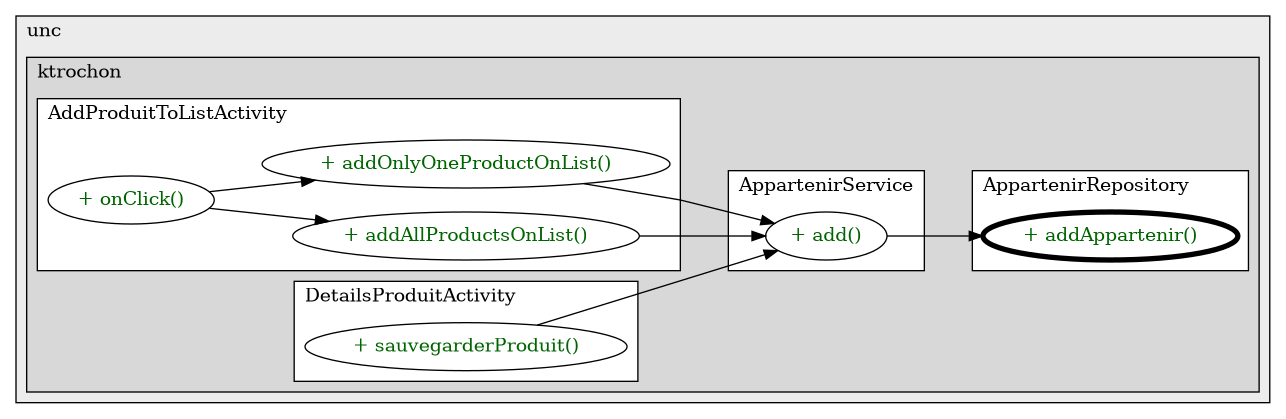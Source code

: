 @startuml

/' diagram meta data start
config=CallConfiguration;
{
  "rootMethod": "nc.unc.ktrochon.pocketlist.repository.AppartenirRepository#addAppartenir(int,int,int)",
  "projectClassification": {
    "searchMode": "OpenProject", // OpenProject, AllProjects
    "includedProjects": "",
    "pathEndKeywords": "*.impl",
    "isClientPath": "",
    "isClientName": "",
    "isTestPath": "",
    "isTestName": "",
    "isMappingPath": "",
    "isMappingName": "",
    "isDataAccessPath": "",
    "isDataAccessName": "",
    "isDataStructurePath": "",
    "isDataStructureName": "",
    "isInterfaceStructuresPath": "",
    "isInterfaceStructuresName": "",
    "isEntryPointPath": "",
    "isEntryPointName": "",
    "treatFinalFieldsAsMandatory": false
  },
  "graphRestriction": {
    "classPackageExcludeFilter": "",
    "classPackageIncludeFilter": "",
    "classNameExcludeFilter": "",
    "classNameIncludeFilter": "",
    "methodNameExcludeFilter": "",
    "methodNameIncludeFilter": "",
    "removeByInheritance": "", // inheritance/annotation based filtering is done in a second step
    "removeByAnnotation": "",
    "removeByClassPackage": "", // cleanup the graph after inheritance/annotation based filtering is done
    "removeByClassName": "",
    "cutMappings": false,
    "cutEnum": true,
    "cutTests": true,
    "cutClient": true,
    "cutDataAccess": true,
    "cutInterfaceStructures": true,
    "cutDataStructures": true,
    "cutGetterAndSetter": true,
    "cutConstructors": true
  },
  "graphTraversal": {
    "forwardDepth": 3,
    "backwardDepth": 3,
    "classPackageExcludeFilter": "",
    "classPackageIncludeFilter": "",
    "classNameExcludeFilter": "",
    "classNameIncludeFilter": "",
    "methodNameExcludeFilter": "",
    "methodNameIncludeFilter": "",
    "hideMappings": false,
    "hideDataStructures": false,
    "hidePrivateMethods": true,
    "hideInterfaceCalls": true, // indirection: implementation -> interface (is hidden) -> implementation
    "onlyShowApplicationEntryPoints": false, // root node is included
    "useMethodCallsForStructureDiagram": "ForwardOnly" // ForwardOnly, BothDirections, No
  },
  "details": {
    "aggregation": "GroupByClass", // ByClass, GroupByClass, None
    "showMethodParametersTypes": false,
    "showMethodParametersNames": false,
    "showMethodReturnType": false,
    "showPackageLevels": 2,
    "showCallOrder": false,
    "edgeMode": "MethodsOnly", // TypesOnly, MethodsOnly, TypesAndMethods, MethodsAndDirectTypeUsage
    "showDetailedClassStructure": false
  },
  "rootClass": "nc.unc.ktrochon.pocketlist.repository.AppartenirRepository",
  "extensionCallbackMethod": "" // qualified.class.name#methodName - signature: public static String method(String)
}
diagram meta data end '/



digraph g {
    rankdir="LR"
    splines=polyline
    

'nodes 
subgraph cluster_115946 { 
   	label=unc
	labeljust=l
	fillcolor="#ececec"
	style=filled
   
   subgraph cluster_949228562 { 
   	label=ktrochon
	labeljust=l
	fillcolor="#d8d8d8"
	style=filled
   
   subgraph cluster_1832856957 { 
   	label=AddProduitToListActivity
	labeljust=l
	fillcolor=white
	style=filled
   
   AddProduitToListActivity1243990011XXXaddAllProductsOnList1410995327[
	label="+ addAllProductsOnList()"
	style=filled
	fillcolor=white
	tooltip="AddProduitToListActivity

null"
	fontcolor=darkgreen
];

AddProduitToListActivity1243990011XXXaddOnlyOneProductOnList381350486[
	label="+ addOnlyOneProductOnList()"
	style=filled
	fillcolor=white
	tooltip="AddProduitToListActivity

null"
	fontcolor=darkgreen
];

AddProduitToListActivity1243990011XXXonClick2666181[
	label="+ onClick()"
	style=filled
	fillcolor=white
	tooltip="AddProduitToListActivity

null"
	fontcolor=darkgreen
];
} 

subgraph cluster_1943718057 { 
   	label=DetailsProduitActivity
	labeljust=l
	fillcolor=white
	style=filled
   
   DetailsProduitActivity1243990011XXXsauvegarderProduit2666181[
	label="+ sauvegarderProduit()"
	style=filled
	fillcolor=white
	tooltip="DetailsProduitActivity

null"
	fontcolor=darkgreen
];
} 

subgraph cluster_596400111 { 
   	label=AppartenirRepository
	labeljust=l
	fillcolor=white
	style=filled
   
   AppartenirRepository886306589XXXaddAppartenir1033387535[
	label="+ addAppartenir()"
	style=filled
	fillcolor=white
	tooltip="AppartenirRepository

null"
	penwidth=4
	fontcolor=darkgreen
];
} 

subgraph cluster_883855765 { 
   	label=AppartenirService
	labeljust=l
	fillcolor=white
	style=filled
   
   AppartenirService121729986XXXadd497076308[
	label="+ add()"
	style=filled
	fillcolor=white
	tooltip="AppartenirService

null"
	fontcolor=darkgreen
];
} 
} 
} 

'edges    
AddProduitToListActivity1243990011XXXaddAllProductsOnList1410995327 -> AppartenirService121729986XXXadd497076308;
AddProduitToListActivity1243990011XXXaddOnlyOneProductOnList381350486 -> AppartenirService121729986XXXadd497076308;
AddProduitToListActivity1243990011XXXonClick2666181 -> AddProduitToListActivity1243990011XXXaddAllProductsOnList1410995327;
AddProduitToListActivity1243990011XXXonClick2666181 -> AddProduitToListActivity1243990011XXXaddOnlyOneProductOnList381350486;
AppartenirService121729986XXXadd497076308 -> AppartenirRepository886306589XXXaddAppartenir1033387535;
DetailsProduitActivity1243990011XXXsauvegarderProduit2666181 -> AppartenirService121729986XXXadd497076308;
    
}
@enduml